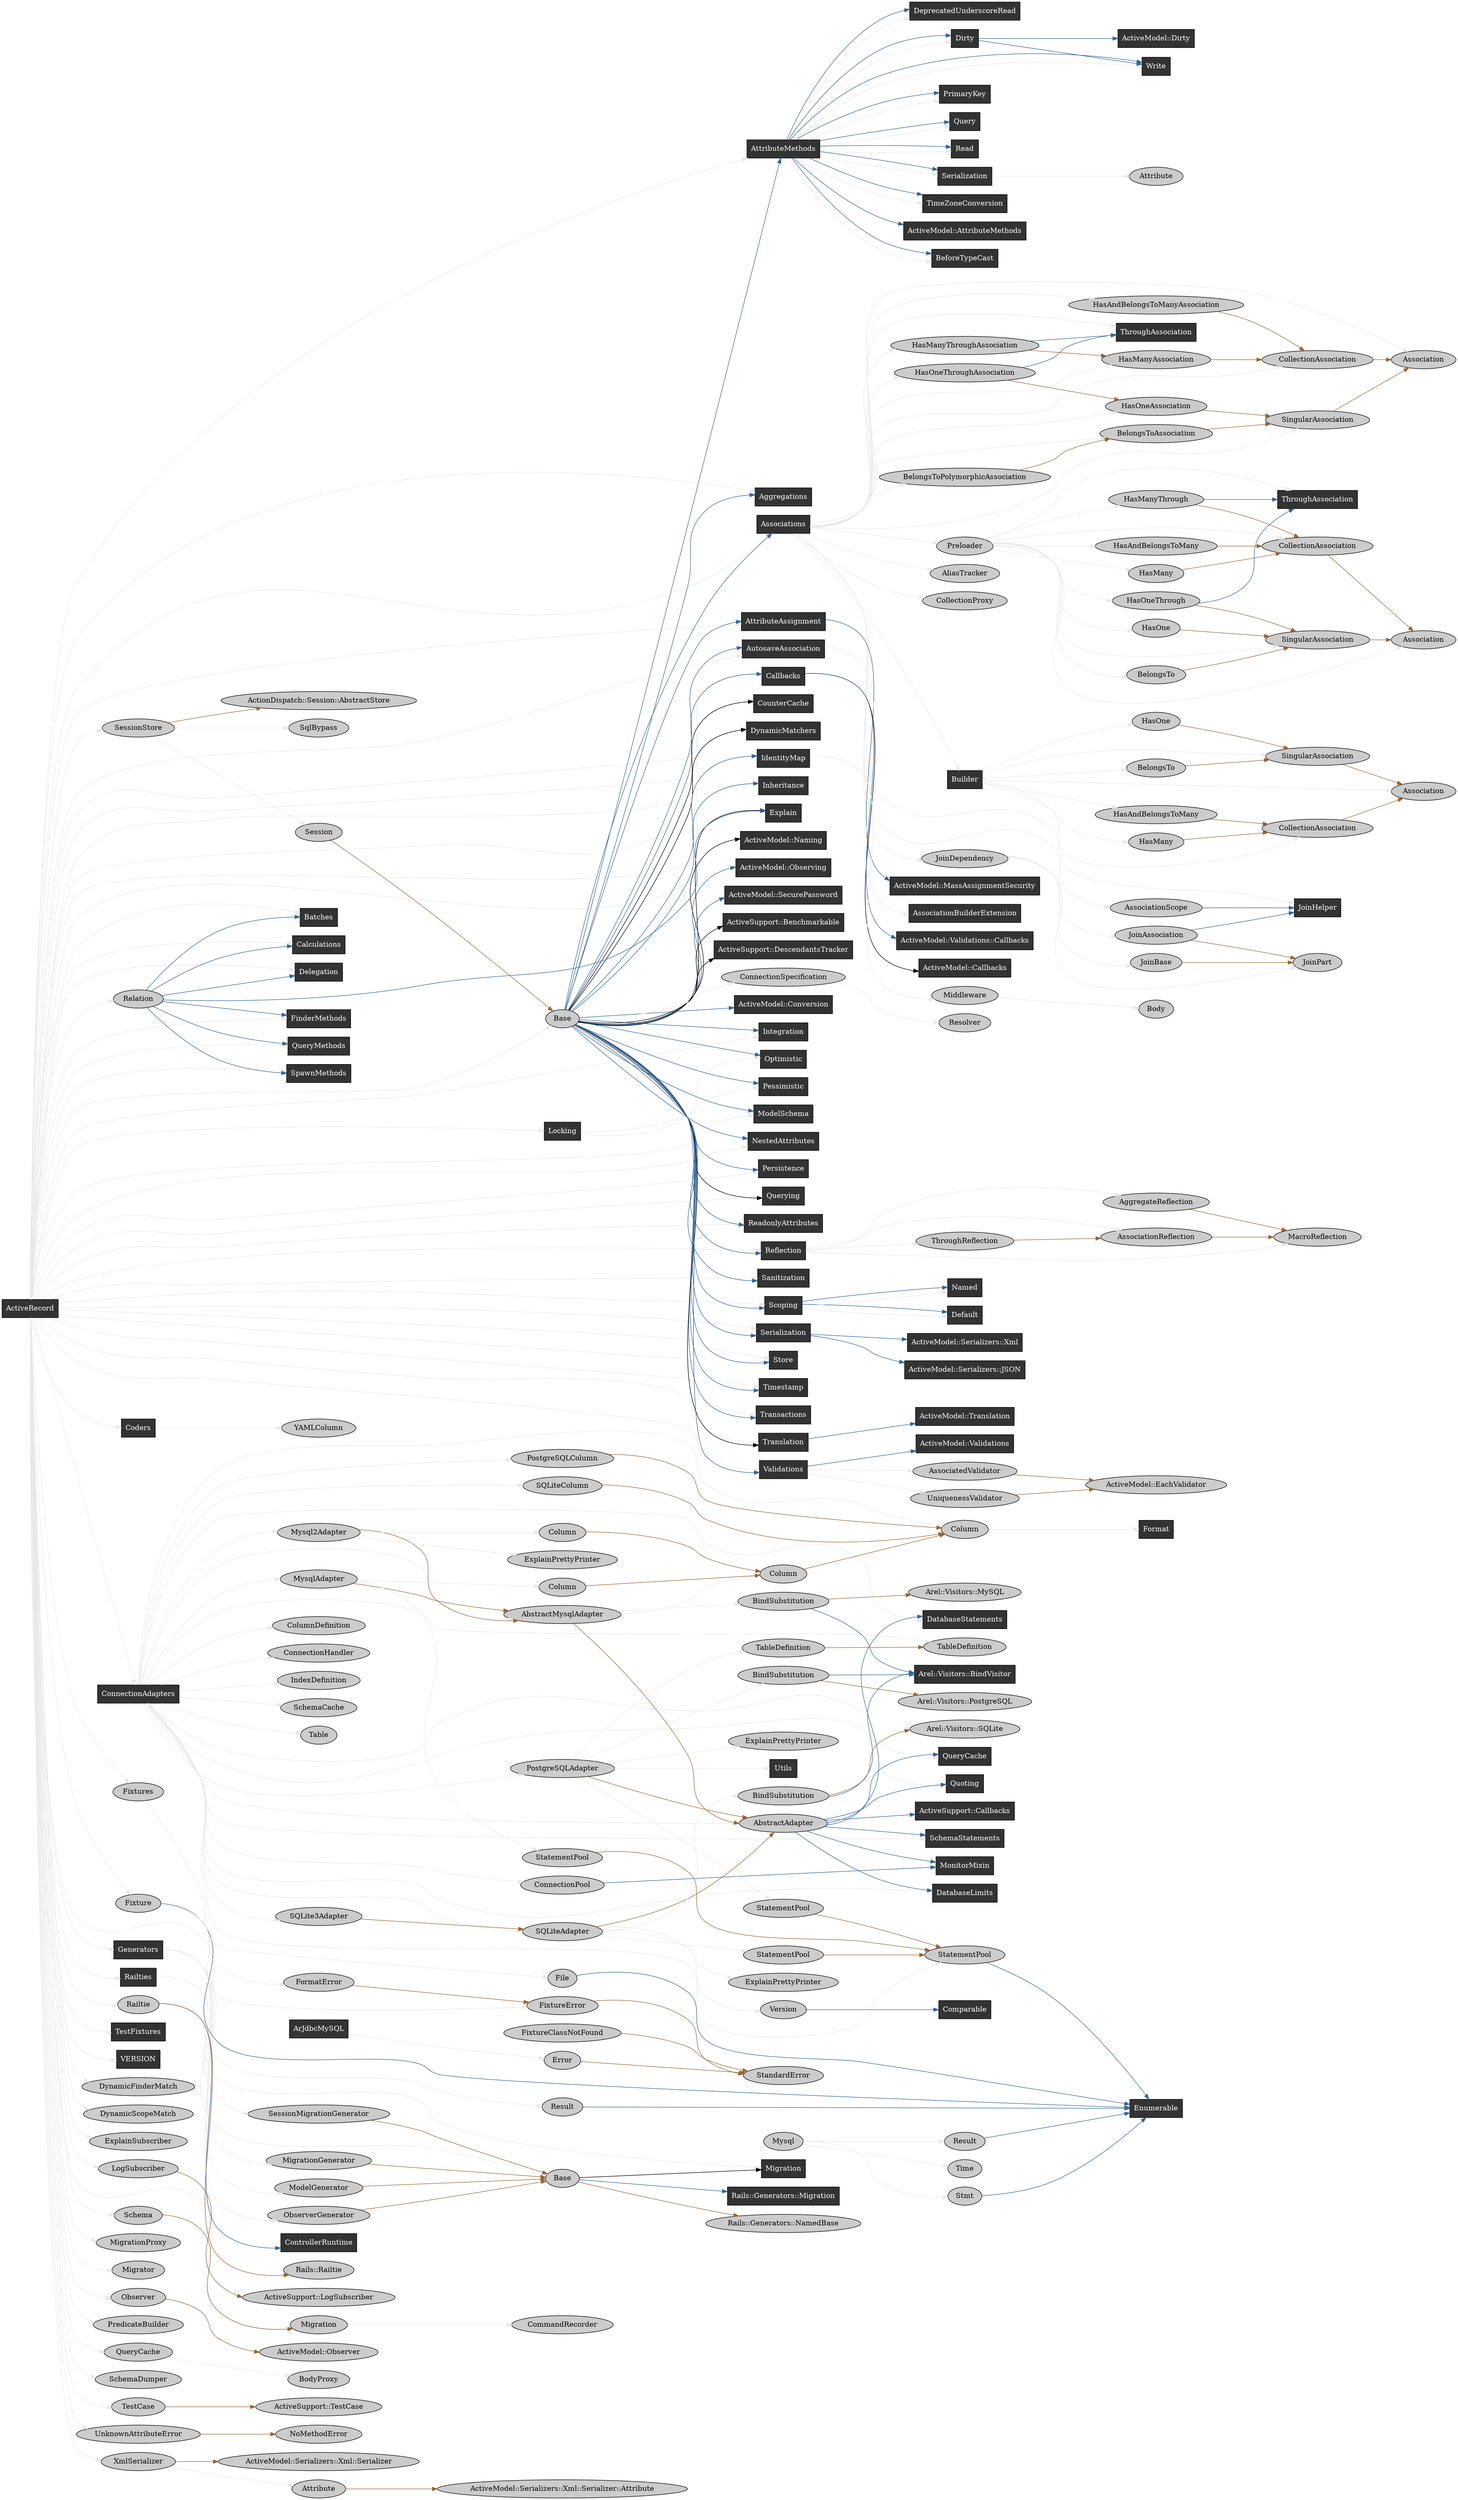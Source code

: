 digraph
{
graph [rankdir="LR"]
node [style="filled"]

/* Module nodes */
ActiveModel_AttributeMethods [label="ActiveModel::AttributeMethods" shape="box" fillcolor="#333333" fontcolor="white"];
ActiveModel_Callbacks [label="ActiveModel::Callbacks" shape="box" fillcolor="#333333" fontcolor="white"];
ActiveModel_Conversion [label="ActiveModel::Conversion" shape="box" fillcolor="#333333" fontcolor="white"];
ActiveModel_Dirty [label="ActiveModel::Dirty" shape="box" fillcolor="#333333" fontcolor="white"];
ActiveModel_MassAssignmentSecurity [label="ActiveModel::MassAssignmentSecurity" shape="box" fillcolor="#333333" fontcolor="white"];
ActiveModel_Naming [label="ActiveModel::Naming" shape="box" fillcolor="#333333" fontcolor="white"];
ActiveModel_Observing [label="ActiveModel::Observing" shape="box" fillcolor="#333333" fontcolor="white"];
ActiveModel_SecurePassword [label="ActiveModel::SecurePassword" shape="box" fillcolor="#333333" fontcolor="white"];
ActiveModel_Serializers_JSON [label="ActiveModel::Serializers::JSON" shape="box" fillcolor="#333333" fontcolor="white"];
ActiveModel_Serializers_Xml [label="ActiveModel::Serializers::Xml" shape="box" fillcolor="#333333" fontcolor="white"];
ActiveModel_Translation [label="ActiveModel::Translation" shape="box" fillcolor="#333333" fontcolor="white"];
ActiveModel_Validations [label="ActiveModel::Validations" shape="box" fillcolor="#333333" fontcolor="white"];
ActiveModel_Validations_Callbacks [label="ActiveModel::Validations::Callbacks" shape="box" fillcolor="#333333" fontcolor="white"];
ActiveRecord [label="ActiveRecord" shape="box" fillcolor="#333333" fontcolor="white"];
ActiveRecord_Aggregations [label="Aggregations" shape="box" fillcolor="#333333" fontcolor="white"];
ActiveRecord_Associations [label="Associations" shape="box" fillcolor="#333333" fontcolor="white"];
ActiveRecord_Associations_Builder [label="Builder" shape="box" fillcolor="#333333" fontcolor="white"];
ActiveRecord_Associations_JoinHelper [label="JoinHelper" shape="box" fillcolor="#333333" fontcolor="white"];
ActiveRecord_Associations_Preloader_ThroughAssociation [label="ThroughAssociation" shape="box" fillcolor="#333333" fontcolor="white"];
ActiveRecord_Associations_ThroughAssociation [label="ThroughAssociation" shape="box" fillcolor="#333333" fontcolor="white"];
ActiveRecord_AttributeAssignment [label="AttributeAssignment" shape="box" fillcolor="#333333" fontcolor="white"];
ActiveRecord_AttributeMethods [label="AttributeMethods" shape="box" fillcolor="#333333" fontcolor="white"];
ActiveRecord_AttributeMethods_BeforeTypeCast [label="BeforeTypeCast" shape="box" fillcolor="#333333" fontcolor="white"];
ActiveRecord_AttributeMethods_DeprecatedUnderscoreRead [label="DeprecatedUnderscoreRead" shape="box" fillcolor="#333333" fontcolor="white"];
ActiveRecord_AttributeMethods_Dirty [label="Dirty" shape="box" fillcolor="#333333" fontcolor="white"];
ActiveRecord_AttributeMethods_PrimaryKey [label="PrimaryKey" shape="box" fillcolor="#333333" fontcolor="white"];
ActiveRecord_AttributeMethods_Query [label="Query" shape="box" fillcolor="#333333" fontcolor="white"];
ActiveRecord_AttributeMethods_Read [label="Read" shape="box" fillcolor="#333333" fontcolor="white"];
ActiveRecord_AttributeMethods_Serialization [label="Serialization" shape="box" fillcolor="#333333" fontcolor="white"];
ActiveRecord_AttributeMethods_TimeZoneConversion [label="TimeZoneConversion" shape="box" fillcolor="#333333" fontcolor="white"];
ActiveRecord_AttributeMethods_Write [label="Write" shape="box" fillcolor="#333333" fontcolor="white"];
ActiveRecord_AutosaveAssociation [label="AutosaveAssociation" shape="box" fillcolor="#333333" fontcolor="white"];
ActiveRecord_AutosaveAssociation_AssociationBuilderExtension [label="AssociationBuilderExtension" shape="box" fillcolor="#333333" fontcolor="white"];
ActiveRecord_Batches [label="Batches" shape="box" fillcolor="#333333" fontcolor="white"];
ActiveRecord_Calculations [label="Calculations" shape="box" fillcolor="#333333" fontcolor="white"];
ActiveRecord_Callbacks [label="Callbacks" shape="box" fillcolor="#333333" fontcolor="white"];
ActiveRecord_Coders [label="Coders" shape="box" fillcolor="#333333" fontcolor="white"];
ActiveRecord_ConnectionAdapters [label="ConnectionAdapters" shape="box" fillcolor="#333333" fontcolor="white"];
ActiveRecord_ConnectionAdapters_Column_Format [label="Format" shape="box" fillcolor="#333333" fontcolor="white"];
ActiveRecord_ConnectionAdapters_DatabaseLimits [label="DatabaseLimits" shape="box" fillcolor="#333333" fontcolor="white"];
ActiveRecord_ConnectionAdapters_DatabaseStatements [label="DatabaseStatements" shape="box" fillcolor="#333333" fontcolor="white"];
ActiveRecord_ConnectionAdapters_PostgreSQLAdapter_Utils [label="Utils" shape="box" fillcolor="#333333" fontcolor="white"];
ActiveRecord_ConnectionAdapters_QueryCache [label="QueryCache" shape="box" fillcolor="#333333" fontcolor="white"];
ActiveRecord_ConnectionAdapters_Quoting [label="Quoting" shape="box" fillcolor="#333333" fontcolor="white"];
ActiveRecord_ConnectionAdapters_SchemaStatements [label="SchemaStatements" shape="box" fillcolor="#333333" fontcolor="white"];
ActiveRecord_CounterCache [label="CounterCache" shape="box" fillcolor="#333333" fontcolor="white"];
ActiveRecord_Delegation [label="Delegation" shape="box" fillcolor="#333333" fontcolor="white"];
ActiveRecord_DynamicMatchers [label="DynamicMatchers" shape="box" fillcolor="#333333" fontcolor="white"];
ActiveRecord_Explain [label="Explain" shape="box" fillcolor="#333333" fontcolor="white"];
ActiveRecord_FinderMethods [label="FinderMethods" shape="box" fillcolor="#333333" fontcolor="white"];
ActiveRecord_Generators [label="Generators" shape="box" fillcolor="#333333" fontcolor="white"];
ActiveRecord_Generators_Migration [label="Migration" shape="box" fillcolor="#333333" fontcolor="white"];
ActiveRecord_IdentityMap [label="IdentityMap" shape="box" fillcolor="#333333" fontcolor="white"];
ActiveRecord_Inheritance [label="Inheritance" shape="box" fillcolor="#333333" fontcolor="white"];
ActiveRecord_Integration [label="Integration" shape="box" fillcolor="#333333" fontcolor="white"];
ActiveRecord_Locking [label="Locking" shape="box" fillcolor="#333333" fontcolor="white"];
ActiveRecord_Locking_Optimistic [label="Optimistic" shape="box" fillcolor="#333333" fontcolor="white"];
ActiveRecord_Locking_Pessimistic [label="Pessimistic" shape="box" fillcolor="#333333" fontcolor="white"];
ActiveRecord_ModelSchema [label="ModelSchema" shape="box" fillcolor="#333333" fontcolor="white"];
ActiveRecord_NestedAttributes [label="NestedAttributes" shape="box" fillcolor="#333333" fontcolor="white"];
ActiveRecord_Persistence [label="Persistence" shape="box" fillcolor="#333333" fontcolor="white"];
ActiveRecord_QueryMethods [label="QueryMethods" shape="box" fillcolor="#333333" fontcolor="white"];
ActiveRecord_Querying [label="Querying" shape="box" fillcolor="#333333" fontcolor="white"];
ActiveRecord_Railties [label="Railties" shape="box" fillcolor="#333333" fontcolor="white"];
ActiveRecord_Railties_ControllerRuntime [label="ControllerRuntime" shape="box" fillcolor="#333333" fontcolor="white"];
ActiveRecord_ReadonlyAttributes [label="ReadonlyAttributes" shape="box" fillcolor="#333333" fontcolor="white"];
ActiveRecord_Reflection [label="Reflection" shape="box" fillcolor="#333333" fontcolor="white"];
ActiveRecord_Sanitization [label="Sanitization" shape="box" fillcolor="#333333" fontcolor="white"];
ActiveRecord_Scoping [label="Scoping" shape="box" fillcolor="#333333" fontcolor="white"];
ActiveRecord_Scoping_Default [label="Default" shape="box" fillcolor="#333333" fontcolor="white"];
ActiveRecord_Scoping_Named [label="Named" shape="box" fillcolor="#333333" fontcolor="white"];
ActiveRecord_Serialization [label="Serialization" shape="box" fillcolor="#333333" fontcolor="white"];
ActiveRecord_SpawnMethods [label="SpawnMethods" shape="box" fillcolor="#333333" fontcolor="white"];
ActiveRecord_Store [label="Store" shape="box" fillcolor="#333333" fontcolor="white"];
ActiveRecord_TestFixtures [label="TestFixtures" shape="box" fillcolor="#333333" fontcolor="white"];
ActiveRecord_Timestamp [label="Timestamp" shape="box" fillcolor="#333333" fontcolor="white"];
ActiveRecord_Transactions [label="Transactions" shape="box" fillcolor="#333333" fontcolor="white"];
ActiveRecord_Translation [label="Translation" shape="box" fillcolor="#333333" fontcolor="white"];
ActiveRecord_VERSION [label="VERSION" shape="box" fillcolor="#333333" fontcolor="white"];
ActiveRecord_Validations [label="Validations" shape="box" fillcolor="#333333" fontcolor="white"];
ActiveSupport_Benchmarkable [label="ActiveSupport::Benchmarkable" shape="box" fillcolor="#333333" fontcolor="white"];
ActiveSupport_Callbacks [label="ActiveSupport::Callbacks" shape="box" fillcolor="#333333" fontcolor="white"];
ActiveSupport_DescendantsTracker [label="ActiveSupport::DescendantsTracker" shape="box" fillcolor="#333333" fontcolor="white"];
ArJdbcMySQL [label="ArJdbcMySQL" shape="box" fillcolor="#333333" fontcolor="white"];
Arel_Visitors_BindVisitor [label="Arel::Visitors::BindVisitor" shape="box" fillcolor="#333333" fontcolor="white"];
Comparable [label="Comparable" shape="box" fillcolor="#333333" fontcolor="white"];
Enumerable [label="Enumerable" shape="box" fillcolor="#333333" fontcolor="white"];
MonitorMixin [label="MonitorMixin" shape="box" fillcolor="#333333" fontcolor="white"];
Rails_Generators_Migration [label="Rails::Generators::Migration" shape="box" fillcolor="#333333" fontcolor="white"];

/* Class nodes */
ActionDispatch_Session_AbstractStore [label="ActionDispatch::Session::AbstractStore" shape="ellipse" fillcolor="#cccccc" fontcolor="black"];
ActiveModel_EachValidator [label="ActiveModel::EachValidator" shape="ellipse" fillcolor="#cccccc" fontcolor="black"];
ActiveModel_Observer [label="ActiveModel::Observer" shape="ellipse" fillcolor="#cccccc" fontcolor="black"];
ActiveModel_Serializers_Xml_Serializer [label="ActiveModel::Serializers::Xml::Serializer" shape="ellipse" fillcolor="#cccccc" fontcolor="black"];
ActiveModel_Serializers_Xml_Serializer_Attribute [label="ActiveModel::Serializers::Xml::Serializer::Attribute" shape="ellipse" fillcolor="#cccccc" fontcolor="black"];
ActiveRecord_Associations_AliasTracker [label="AliasTracker" shape="ellipse" fillcolor="#cccccc" fontcolor="black"];
ActiveRecord_Associations_Association [label="Association" shape="ellipse" fillcolor="#cccccc" fontcolor="black"];
ActiveRecord_Associations_AssociationScope [label="AssociationScope" shape="ellipse" fillcolor="#cccccc" fontcolor="black"];
ActiveRecord_Associations_BelongsToAssociation [label="BelongsToAssociation" shape="ellipse" fillcolor="#cccccc" fontcolor="black"];
ActiveRecord_Associations_BelongsToPolymorphicAssociation [label="BelongsToPolymorphicAssociation" shape="ellipse" fillcolor="#cccccc" fontcolor="black"];
ActiveRecord_Associations_Builder_Association [label="Association" shape="ellipse" fillcolor="#cccccc" fontcolor="black"];
ActiveRecord_Associations_Builder_BelongsTo [label="BelongsTo" shape="ellipse" fillcolor="#cccccc" fontcolor="black"];
ActiveRecord_Associations_Builder_CollectionAssociation [label="CollectionAssociation" shape="ellipse" fillcolor="#cccccc" fontcolor="black"];
ActiveRecord_Associations_Builder_HasAndBelongsToMany [label="HasAndBelongsToMany" shape="ellipse" fillcolor="#cccccc" fontcolor="black"];
ActiveRecord_Associations_Builder_HasMany [label="HasMany" shape="ellipse" fillcolor="#cccccc" fontcolor="black"];
ActiveRecord_Associations_Builder_HasOne [label="HasOne" shape="ellipse" fillcolor="#cccccc" fontcolor="black"];
ActiveRecord_Associations_Builder_SingularAssociation [label="SingularAssociation" shape="ellipse" fillcolor="#cccccc" fontcolor="black"];
ActiveRecord_Associations_CollectionAssociation [label="CollectionAssociation" shape="ellipse" fillcolor="#cccccc" fontcolor="black"];
ActiveRecord_Associations_CollectionProxy [label="CollectionProxy" shape="ellipse" fillcolor="#cccccc" fontcolor="black"];
ActiveRecord_Associations_HasAndBelongsToManyAssociation [label="HasAndBelongsToManyAssociation" shape="ellipse" fillcolor="#cccccc" fontcolor="black"];
ActiveRecord_Associations_HasManyAssociation [label="HasManyAssociation" shape="ellipse" fillcolor="#cccccc" fontcolor="black"];
ActiveRecord_Associations_HasManyThroughAssociation [label="HasManyThroughAssociation" shape="ellipse" fillcolor="#cccccc" fontcolor="black"];
ActiveRecord_Associations_HasOneAssociation [label="HasOneAssociation" shape="ellipse" fillcolor="#cccccc" fontcolor="black"];
ActiveRecord_Associations_HasOneThroughAssociation [label="HasOneThroughAssociation" shape="ellipse" fillcolor="#cccccc" fontcolor="black"];
ActiveRecord_Associations_JoinDependency [label="JoinDependency" shape="ellipse" fillcolor="#cccccc" fontcolor="black"];
ActiveRecord_Associations_JoinDependency_JoinAssociation [label="JoinAssociation" shape="ellipse" fillcolor="#cccccc" fontcolor="black"];
ActiveRecord_Associations_JoinDependency_JoinBase [label="JoinBase" shape="ellipse" fillcolor="#cccccc" fontcolor="black"];
ActiveRecord_Associations_JoinDependency_JoinPart [label="JoinPart" shape="ellipse" fillcolor="#cccccc" fontcolor="black"];
ActiveRecord_Associations_Preloader [label="Preloader" shape="ellipse" fillcolor="#cccccc" fontcolor="black"];
ActiveRecord_Associations_Preloader_Association [label="Association" shape="ellipse" fillcolor="#cccccc" fontcolor="black"];
ActiveRecord_Associations_Preloader_BelongsTo [label="BelongsTo" shape="ellipse" fillcolor="#cccccc" fontcolor="black"];
ActiveRecord_Associations_Preloader_CollectionAssociation [label="CollectionAssociation" shape="ellipse" fillcolor="#cccccc" fontcolor="black"];
ActiveRecord_Associations_Preloader_HasAndBelongsToMany [label="HasAndBelongsToMany" shape="ellipse" fillcolor="#cccccc" fontcolor="black"];
ActiveRecord_Associations_Preloader_HasMany [label="HasMany" shape="ellipse" fillcolor="#cccccc" fontcolor="black"];
ActiveRecord_Associations_Preloader_HasManyThrough [label="HasManyThrough" shape="ellipse" fillcolor="#cccccc" fontcolor="black"];
ActiveRecord_Associations_Preloader_HasOne [label="HasOne" shape="ellipse" fillcolor="#cccccc" fontcolor="black"];
ActiveRecord_Associations_Preloader_HasOneThrough [label="HasOneThrough" shape="ellipse" fillcolor="#cccccc" fontcolor="black"];
ActiveRecord_Associations_Preloader_SingularAssociation [label="SingularAssociation" shape="ellipse" fillcolor="#cccccc" fontcolor="black"];
ActiveRecord_Associations_SingularAssociation [label="SingularAssociation" shape="ellipse" fillcolor="#cccccc" fontcolor="black"];
ActiveRecord_AttributeMethods_Serialization_Attribute [label="Attribute" shape="ellipse" fillcolor="#cccccc" fontcolor="black"];
ActiveRecord_Base [label="Base" shape="ellipse" fillcolor="#cccccc" fontcolor="black"];
ActiveRecord_Base_ConnectionSpecification [label="ConnectionSpecification" shape="ellipse" fillcolor="#cccccc" fontcolor="black"];
ActiveRecord_Base_ConnectionSpecification_Resolver [label="Resolver" shape="ellipse" fillcolor="#cccccc" fontcolor="black"];
ActiveRecord_Coders_YAMLColumn [label="YAMLColumn" shape="ellipse" fillcolor="#cccccc" fontcolor="black"];
ActiveRecord_ConnectionAdapters_AbstractAdapter [label="AbstractAdapter" shape="ellipse" fillcolor="#cccccc" fontcolor="black"];
ActiveRecord_ConnectionAdapters_AbstractMysqlAdapter [label="AbstractMysqlAdapter" shape="ellipse" fillcolor="#cccccc" fontcolor="black"];
ActiveRecord_ConnectionAdapters_AbstractMysqlAdapter_BindSubstitution [label="BindSubstitution" shape="ellipse" fillcolor="#cccccc" fontcolor="black"];
ActiveRecord_ConnectionAdapters_AbstractMysqlAdapter_Column [label="Column" shape="ellipse" fillcolor="#cccccc" fontcolor="black"];
ActiveRecord_ConnectionAdapters_Column [label="Column" shape="ellipse" fillcolor="#cccccc" fontcolor="black"];
ActiveRecord_ConnectionAdapters_ColumnDefinition [label="ColumnDefinition" shape="ellipse" fillcolor="#cccccc" fontcolor="black"];
ActiveRecord_ConnectionAdapters_ConnectionHandler [label="ConnectionHandler" shape="ellipse" fillcolor="#cccccc" fontcolor="black"];
ActiveRecord_ConnectionAdapters_ConnectionPool [label="ConnectionPool" shape="ellipse" fillcolor="#cccccc" fontcolor="black"];
ActiveRecord_ConnectionAdapters_IndexDefinition [label="IndexDefinition" shape="ellipse" fillcolor="#cccccc" fontcolor="black"];
ActiveRecord_ConnectionAdapters_Mysql2Adapter [label="Mysql2Adapter" shape="ellipse" fillcolor="#cccccc" fontcolor="black"];
ActiveRecord_ConnectionAdapters_Mysql2Adapter_Column [label="Column" shape="ellipse" fillcolor="#cccccc" fontcolor="black"];
ActiveRecord_ConnectionAdapters_Mysql2Adapter_ExplainPrettyPrinter [label="ExplainPrettyPrinter" shape="ellipse" fillcolor="#cccccc" fontcolor="black"];
ActiveRecord_ConnectionAdapters_MysqlAdapter [label="MysqlAdapter" shape="ellipse" fillcolor="#cccccc" fontcolor="black"];
ActiveRecord_ConnectionAdapters_MysqlAdapter_Column [label="Column" shape="ellipse" fillcolor="#cccccc" fontcolor="black"];
ActiveRecord_ConnectionAdapters_MysqlAdapter_StatementPool [label="StatementPool" shape="ellipse" fillcolor="#cccccc" fontcolor="black"];
ActiveRecord_ConnectionAdapters_PostgreSQLAdapter [label="PostgreSQLAdapter" shape="ellipse" fillcolor="#cccccc" fontcolor="black"];
ActiveRecord_ConnectionAdapters_PostgreSQLAdapter_BindSubstitution [label="BindSubstitution" shape="ellipse" fillcolor="#cccccc" fontcolor="black"];
ActiveRecord_ConnectionAdapters_PostgreSQLAdapter_ExplainPrettyPrinter [label="ExplainPrettyPrinter" shape="ellipse" fillcolor="#cccccc" fontcolor="black"];
ActiveRecord_ConnectionAdapters_PostgreSQLAdapter_StatementPool [label="StatementPool" shape="ellipse" fillcolor="#cccccc" fontcolor="black"];
ActiveRecord_ConnectionAdapters_PostgreSQLAdapter_TableDefinition [label="TableDefinition" shape="ellipse" fillcolor="#cccccc" fontcolor="black"];
ActiveRecord_ConnectionAdapters_PostgreSQLColumn [label="PostgreSQLColumn" shape="ellipse" fillcolor="#cccccc" fontcolor="black"];
ActiveRecord_ConnectionAdapters_SQLite3Adapter [label="SQLite3Adapter" shape="ellipse" fillcolor="#cccccc" fontcolor="black"];
ActiveRecord_ConnectionAdapters_SQLiteAdapter [label="SQLiteAdapter" shape="ellipse" fillcolor="#cccccc" fontcolor="black"];
ActiveRecord_ConnectionAdapters_SQLiteAdapter_BindSubstitution [label="BindSubstitution" shape="ellipse" fillcolor="#cccccc" fontcolor="black"];
ActiveRecord_ConnectionAdapters_SQLiteAdapter_ExplainPrettyPrinter [label="ExplainPrettyPrinter" shape="ellipse" fillcolor="#cccccc" fontcolor="black"];
ActiveRecord_ConnectionAdapters_SQLiteAdapter_StatementPool [label="StatementPool" shape="ellipse" fillcolor="#cccccc" fontcolor="black"];
ActiveRecord_ConnectionAdapters_SQLiteAdapter_Version [label="Version" shape="ellipse" fillcolor="#cccccc" fontcolor="black"];
ActiveRecord_ConnectionAdapters_SQLiteColumn [label="SQLiteColumn" shape="ellipse" fillcolor="#cccccc" fontcolor="black"];
ActiveRecord_ConnectionAdapters_SchemaCache [label="SchemaCache" shape="ellipse" fillcolor="#cccccc" fontcolor="black"];
ActiveRecord_ConnectionAdapters_StatementPool [label="StatementPool" shape="ellipse" fillcolor="#cccccc" fontcolor="black"];
ActiveRecord_ConnectionAdapters_Table [label="Table" shape="ellipse" fillcolor="#cccccc" fontcolor="black"];
ActiveRecord_ConnectionAdapters_TableDefinition [label="TableDefinition" shape="ellipse" fillcolor="#cccccc" fontcolor="black"];
ActiveRecord_DynamicFinderMatch [label="DynamicFinderMatch" shape="ellipse" fillcolor="#cccccc" fontcolor="black"];
ActiveRecord_DynamicScopeMatch [label="DynamicScopeMatch" shape="ellipse" fillcolor="#cccccc" fontcolor="black"];
ActiveRecord_ExplainSubscriber [label="ExplainSubscriber" shape="ellipse" fillcolor="#cccccc" fontcolor="black"];
ActiveRecord_Fixture [label="Fixture" shape="ellipse" fillcolor="#cccccc" fontcolor="black"];
ActiveRecord_Fixture_FixtureError [label="FixtureError" shape="ellipse" fillcolor="#cccccc" fontcolor="black"];
ActiveRecord_Fixture_FormatError [label="FormatError" shape="ellipse" fillcolor="#cccccc" fontcolor="black"];
ActiveRecord_Fixtures [label="Fixtures" shape="ellipse" fillcolor="#cccccc" fontcolor="black"];
ActiveRecord_Fixtures_File [label="File" shape="ellipse" fillcolor="#cccccc" fontcolor="black"];
ActiveRecord_Generators_Base [label="Base" shape="ellipse" fillcolor="#cccccc" fontcolor="black"];
ActiveRecord_Generators_MigrationGenerator [label="MigrationGenerator" shape="ellipse" fillcolor="#cccccc" fontcolor="black"];
ActiveRecord_Generators_ModelGenerator [label="ModelGenerator" shape="ellipse" fillcolor="#cccccc" fontcolor="black"];
ActiveRecord_Generators_ObserverGenerator [label="ObserverGenerator" shape="ellipse" fillcolor="#cccccc" fontcolor="black"];
ActiveRecord_Generators_SessionMigrationGenerator [label="SessionMigrationGenerator" shape="ellipse" fillcolor="#cccccc" fontcolor="black"];
ActiveRecord_IdentityMap_Middleware [label="Middleware" shape="ellipse" fillcolor="#cccccc" fontcolor="black"];
ActiveRecord_IdentityMap_Middleware_Body [label="Body" shape="ellipse" fillcolor="#cccccc" fontcolor="black"];
ActiveRecord_LogSubscriber [label="LogSubscriber" shape="ellipse" fillcolor="#cccccc" fontcolor="black"];
ActiveRecord_Migration [label="Migration" shape="ellipse" fillcolor="#cccccc" fontcolor="black"];
ActiveRecord_Migration_CommandRecorder [label="CommandRecorder" shape="ellipse" fillcolor="#cccccc" fontcolor="black"];
ActiveRecord_MigrationProxy [label="MigrationProxy" shape="ellipse" fillcolor="#cccccc" fontcolor="black"];
ActiveRecord_Migrator [label="Migrator" shape="ellipse" fillcolor="#cccccc" fontcolor="black"];
ActiveRecord_Observer [label="Observer" shape="ellipse" fillcolor="#cccccc" fontcolor="black"];
ActiveRecord_PredicateBuilder [label="PredicateBuilder" shape="ellipse" fillcolor="#cccccc" fontcolor="black"];
ActiveRecord_QueryCache [label="QueryCache" shape="ellipse" fillcolor="#cccccc" fontcolor="black"];
ActiveRecord_QueryCache_BodyProxy [label="BodyProxy" shape="ellipse" fillcolor="#cccccc" fontcolor="black"];
ActiveRecord_Railtie [label="Railtie" shape="ellipse" fillcolor="#cccccc" fontcolor="black"];
ActiveRecord_Reflection_AggregateReflection [label="AggregateReflection" shape="ellipse" fillcolor="#cccccc" fontcolor="black"];
ActiveRecord_Reflection_AssociationReflection [label="AssociationReflection" shape="ellipse" fillcolor="#cccccc" fontcolor="black"];
ActiveRecord_Reflection_MacroReflection [label="MacroReflection" shape="ellipse" fillcolor="#cccccc" fontcolor="black"];
ActiveRecord_Reflection_ThroughReflection [label="ThroughReflection" shape="ellipse" fillcolor="#cccccc" fontcolor="black"];
ActiveRecord_Relation [label="Relation" shape="ellipse" fillcolor="#cccccc" fontcolor="black"];
ActiveRecord_Result [label="Result" shape="ellipse" fillcolor="#cccccc" fontcolor="black"];
ActiveRecord_Schema [label="Schema" shape="ellipse" fillcolor="#cccccc" fontcolor="black"];
ActiveRecord_SchemaDumper [label="SchemaDumper" shape="ellipse" fillcolor="#cccccc" fontcolor="black"];
ActiveRecord_SessionStore [label="SessionStore" shape="ellipse" fillcolor="#cccccc" fontcolor="black"];
ActiveRecord_SessionStore_Session [label="Session" shape="ellipse" fillcolor="#cccccc" fontcolor="black"];
ActiveRecord_SessionStore_SqlBypass [label="SqlBypass" shape="ellipse" fillcolor="#cccccc" fontcolor="black"];
ActiveRecord_TestCase [label="TestCase" shape="ellipse" fillcolor="#cccccc" fontcolor="black"];
ActiveRecord_UnknownAttributeError [label="UnknownAttributeError" shape="ellipse" fillcolor="#cccccc" fontcolor="black"];
ActiveRecord_Validations_AssociatedValidator [label="AssociatedValidator" shape="ellipse" fillcolor="#cccccc" fontcolor="black"];
ActiveRecord_Validations_UniquenessValidator [label="UniquenessValidator" shape="ellipse" fillcolor="#cccccc" fontcolor="black"];
ActiveRecord_XmlSerializer [label="XmlSerializer" shape="ellipse" fillcolor="#cccccc" fontcolor="black"];
ActiveRecord_XmlSerializer_Attribute [label="Attribute" shape="ellipse" fillcolor="#cccccc" fontcolor="black"];
ActiveSupport_LogSubscriber [label="ActiveSupport::LogSubscriber" shape="ellipse" fillcolor="#cccccc" fontcolor="black"];
ActiveSupport_TestCase [label="ActiveSupport::TestCase" shape="ellipse" fillcolor="#cccccc" fontcolor="black"];
ArJdbcMySQL_Error [label="Error" shape="ellipse" fillcolor="#cccccc" fontcolor="black"];
Arel_Visitors_MySQL [label="Arel::Visitors::MySQL" shape="ellipse" fillcolor="#cccccc" fontcolor="black"];
Arel_Visitors_PostgreSQL [label="Arel::Visitors::PostgreSQL" shape="ellipse" fillcolor="#cccccc" fontcolor="black"];
Arel_Visitors_SQLite [label="Arel::Visitors::SQLite" shape="ellipse" fillcolor="#cccccc" fontcolor="black"];
FixtureClassNotFound [label="FixtureClassNotFound" shape="ellipse" fillcolor="#cccccc" fontcolor="black"];
Mysql [label="Mysql" shape="ellipse" fillcolor="#cccccc" fontcolor="black"];
Mysql_Result [label="Result" shape="ellipse" fillcolor="#cccccc" fontcolor="black"];
Mysql_Stmt [label="Stmt" shape="ellipse" fillcolor="#cccccc" fontcolor="black"];
Mysql_Time [label="Time" shape="ellipse" fillcolor="#cccccc" fontcolor="black"];
NoMethodError [label="NoMethodError" shape="ellipse" fillcolor="#cccccc" fontcolor="black"];
Rails_Generators_NamedBase [label="Rails::Generators::NamedBase" shape="ellipse" fillcolor="#cccccc" fontcolor="black"];
Rails_Railtie [label="Rails::Railtie" shape="ellipse" fillcolor="#cccccc" fontcolor="black"];
StandardError [label="StandardError" shape="ellipse" fillcolor="#cccccc" fontcolor="black"];

/* A contains B */
edge [color="#e8e8e8"];
ActiveRecord -> ActiveRecord_Aggregations;
ActiveRecord -> ActiveRecord_Associations;
ActiveRecord_Associations -> ActiveRecord_Associations_AliasTracker;
ActiveRecord_Associations -> ActiveRecord_Associations_Association;
ActiveRecord_Associations -> ActiveRecord_Associations_AssociationScope;
ActiveRecord_Associations -> ActiveRecord_Associations_BelongsToAssociation;
ActiveRecord_Associations -> ActiveRecord_Associations_BelongsToPolymorphicAssociation;
ActiveRecord_Associations -> ActiveRecord_Associations_Builder;
ActiveRecord_Associations_Builder -> ActiveRecord_Associations_Builder_Association;
ActiveRecord_Associations_Builder -> ActiveRecord_Associations_Builder_BelongsTo;
ActiveRecord_Associations_Builder -> ActiveRecord_Associations_Builder_CollectionAssociation;
ActiveRecord_Associations_Builder -> ActiveRecord_Associations_Builder_HasAndBelongsToMany;
ActiveRecord_Associations_Builder -> ActiveRecord_Associations_Builder_HasMany;
ActiveRecord_Associations_Builder -> ActiveRecord_Associations_Builder_HasOne;
ActiveRecord_Associations_Builder -> ActiveRecord_Associations_Builder_SingularAssociation;
ActiveRecord_Associations -> ActiveRecord_Associations_CollectionAssociation;
ActiveRecord_Associations -> ActiveRecord_Associations_CollectionProxy;
ActiveRecord_Associations -> ActiveRecord_Associations_HasAndBelongsToManyAssociation;
ActiveRecord_Associations -> ActiveRecord_Associations_HasManyAssociation;
ActiveRecord_Associations -> ActiveRecord_Associations_HasManyThroughAssociation;
ActiveRecord_Associations -> ActiveRecord_Associations_HasOneAssociation;
ActiveRecord_Associations -> ActiveRecord_Associations_HasOneThroughAssociation;
ActiveRecord_Associations -> ActiveRecord_Associations_JoinDependency;
ActiveRecord_Associations_JoinDependency -> ActiveRecord_Associations_JoinDependency_JoinAssociation;
ActiveRecord_Associations_JoinDependency -> ActiveRecord_Associations_JoinDependency_JoinBase;
ActiveRecord_Associations_JoinDependency -> ActiveRecord_Associations_JoinDependency_JoinPart;
ActiveRecord_Associations -> ActiveRecord_Associations_JoinHelper;
ActiveRecord_Associations -> ActiveRecord_Associations_Preloader;
ActiveRecord_Associations_Preloader -> ActiveRecord_Associations_Preloader_Association;
ActiveRecord_Associations_Preloader -> ActiveRecord_Associations_Preloader_BelongsTo;
ActiveRecord_Associations_Preloader -> ActiveRecord_Associations_Preloader_CollectionAssociation;
ActiveRecord_Associations_Preloader -> ActiveRecord_Associations_Preloader_HasAndBelongsToMany;
ActiveRecord_Associations_Preloader -> ActiveRecord_Associations_Preloader_HasMany;
ActiveRecord_Associations_Preloader -> ActiveRecord_Associations_Preloader_HasManyThrough;
ActiveRecord_Associations_Preloader -> ActiveRecord_Associations_Preloader_HasOne;
ActiveRecord_Associations_Preloader -> ActiveRecord_Associations_Preloader_HasOneThrough;
ActiveRecord_Associations_Preloader -> ActiveRecord_Associations_Preloader_SingularAssociation;
ActiveRecord_Associations_Preloader -> ActiveRecord_Associations_Preloader_ThroughAssociation;
ActiveRecord_Associations -> ActiveRecord_Associations_SingularAssociation;
ActiveRecord_Associations -> ActiveRecord_Associations_ThroughAssociation;
ActiveRecord -> ActiveRecord_AttributeAssignment;
ActiveRecord -> ActiveRecord_AttributeMethods;
ActiveRecord_AttributeMethods -> ActiveRecord_AttributeMethods_BeforeTypeCast;
ActiveRecord_AttributeMethods -> ActiveRecord_AttributeMethods_DeprecatedUnderscoreRead;
ActiveRecord_AttributeMethods -> ActiveRecord_AttributeMethods_Dirty;
ActiveRecord_AttributeMethods -> ActiveRecord_AttributeMethods_PrimaryKey;
ActiveRecord_AttributeMethods -> ActiveRecord_AttributeMethods_Query;
ActiveRecord_AttributeMethods -> ActiveRecord_AttributeMethods_Read;
ActiveRecord_AttributeMethods -> ActiveRecord_AttributeMethods_Serialization;
ActiveRecord_AttributeMethods_Serialization -> ActiveRecord_AttributeMethods_Serialization_Attribute;
ActiveRecord_AttributeMethods -> ActiveRecord_AttributeMethods_TimeZoneConversion;
ActiveRecord_AttributeMethods -> ActiveRecord_AttributeMethods_Write;
ActiveRecord -> ActiveRecord_AutosaveAssociation;
ActiveRecord_AutosaveAssociation -> ActiveRecord_AutosaveAssociation_AssociationBuilderExtension;
ActiveRecord -> ActiveRecord_Base;
ActiveRecord_Base -> ActiveRecord_Base_ConnectionSpecification;
ActiveRecord_Base_ConnectionSpecification -> ActiveRecord_Base_ConnectionSpecification_Resolver;
ActiveRecord -> ActiveRecord_Batches;
ActiveRecord -> ActiveRecord_Calculations;
ActiveRecord -> ActiveRecord_Callbacks;
ActiveRecord -> ActiveRecord_Coders;
ActiveRecord_Coders -> ActiveRecord_Coders_YAMLColumn;
ActiveRecord -> ActiveRecord_ConnectionAdapters;
ActiveRecord_ConnectionAdapters -> ActiveRecord_ConnectionAdapters_AbstractAdapter;
ActiveRecord_ConnectionAdapters -> ActiveRecord_ConnectionAdapters_AbstractMysqlAdapter;
ActiveRecord_ConnectionAdapters_AbstractMysqlAdapter -> ActiveRecord_ConnectionAdapters_AbstractMysqlAdapter_BindSubstitution;
ActiveRecord_ConnectionAdapters_AbstractMysqlAdapter -> ActiveRecord_ConnectionAdapters_AbstractMysqlAdapter_Column;
ActiveRecord_ConnectionAdapters -> ActiveRecord_ConnectionAdapters_Column;
ActiveRecord_ConnectionAdapters_Column -> ActiveRecord_ConnectionAdapters_Column_Format;
ActiveRecord_ConnectionAdapters -> ActiveRecord_ConnectionAdapters_ColumnDefinition;
ActiveRecord_ConnectionAdapters -> ActiveRecord_ConnectionAdapters_ConnectionHandler;
ActiveRecord_ConnectionAdapters -> ActiveRecord_ConnectionAdapters_ConnectionPool;
ActiveRecord_ConnectionAdapters -> ActiveRecord_ConnectionAdapters_DatabaseLimits;
ActiveRecord_ConnectionAdapters -> ActiveRecord_ConnectionAdapters_DatabaseStatements;
ActiveRecord_ConnectionAdapters -> ActiveRecord_ConnectionAdapters_IndexDefinition;
ActiveRecord_ConnectionAdapters -> ActiveRecord_ConnectionAdapters_Mysql2Adapter;
ActiveRecord_ConnectionAdapters_Mysql2Adapter -> ActiveRecord_ConnectionAdapters_Mysql2Adapter_Column;
ActiveRecord_ConnectionAdapters_Mysql2Adapter -> ActiveRecord_ConnectionAdapters_Mysql2Adapter_ExplainPrettyPrinter;
ActiveRecord_ConnectionAdapters -> ActiveRecord_ConnectionAdapters_MysqlAdapter;
ActiveRecord_ConnectionAdapters_MysqlAdapter -> ActiveRecord_ConnectionAdapters_MysqlAdapter_Column;
ActiveRecord_ConnectionAdapters_MysqlAdapter -> ActiveRecord_ConnectionAdapters_MysqlAdapter_StatementPool;
ActiveRecord_ConnectionAdapters -> ActiveRecord_ConnectionAdapters_PostgreSQLAdapter;
ActiveRecord_ConnectionAdapters_PostgreSQLAdapter -> ActiveRecord_ConnectionAdapters_PostgreSQLAdapter_BindSubstitution;
ActiveRecord_ConnectionAdapters_PostgreSQLAdapter -> ActiveRecord_ConnectionAdapters_PostgreSQLAdapter_ExplainPrettyPrinter;
ActiveRecord_ConnectionAdapters_PostgreSQLAdapter -> ActiveRecord_ConnectionAdapters_PostgreSQLAdapter_StatementPool;
ActiveRecord_ConnectionAdapters_PostgreSQLAdapter -> ActiveRecord_ConnectionAdapters_PostgreSQLAdapter_TableDefinition;
ActiveRecord_ConnectionAdapters_PostgreSQLAdapter -> ActiveRecord_ConnectionAdapters_PostgreSQLAdapter_Utils;
ActiveRecord_ConnectionAdapters -> ActiveRecord_ConnectionAdapters_PostgreSQLColumn;
ActiveRecord_ConnectionAdapters -> ActiveRecord_ConnectionAdapters_QueryCache;
ActiveRecord_ConnectionAdapters -> ActiveRecord_ConnectionAdapters_Quoting;
ActiveRecord_ConnectionAdapters -> ActiveRecord_ConnectionAdapters_SQLite3Adapter;
ActiveRecord_ConnectionAdapters -> ActiveRecord_ConnectionAdapters_SQLiteAdapter;
ActiveRecord_ConnectionAdapters_SQLiteAdapter -> ActiveRecord_ConnectionAdapters_SQLiteAdapter_BindSubstitution;
ActiveRecord_ConnectionAdapters_SQLiteAdapter -> ActiveRecord_ConnectionAdapters_SQLiteAdapter_ExplainPrettyPrinter;
ActiveRecord_ConnectionAdapters_SQLiteAdapter -> ActiveRecord_ConnectionAdapters_SQLiteAdapter_StatementPool;
ActiveRecord_ConnectionAdapters_SQLiteAdapter -> ActiveRecord_ConnectionAdapters_SQLiteAdapter_Version;
ActiveRecord_ConnectionAdapters -> ActiveRecord_ConnectionAdapters_SQLiteColumn;
ActiveRecord_ConnectionAdapters -> ActiveRecord_ConnectionAdapters_SchemaCache;
ActiveRecord_ConnectionAdapters -> ActiveRecord_ConnectionAdapters_SchemaStatements;
ActiveRecord_ConnectionAdapters -> ActiveRecord_ConnectionAdapters_StatementPool;
ActiveRecord_ConnectionAdapters -> ActiveRecord_ConnectionAdapters_Table;
ActiveRecord_ConnectionAdapters -> ActiveRecord_ConnectionAdapters_TableDefinition;
ActiveRecord -> ActiveRecord_CounterCache;
ActiveRecord -> ActiveRecord_Delegation;
ActiveRecord -> ActiveRecord_DynamicFinderMatch;
ActiveRecord -> ActiveRecord_DynamicMatchers;
ActiveRecord -> ActiveRecord_DynamicScopeMatch;
ActiveRecord -> ActiveRecord_Explain;
ActiveRecord -> ActiveRecord_ExplainSubscriber;
ActiveRecord -> ActiveRecord_FinderMethods;
ActiveRecord -> ActiveRecord_Fixture;
ActiveRecord_Fixture -> ActiveRecord_Fixture_FixtureError;
ActiveRecord_Fixture -> ActiveRecord_Fixture_FormatError;
ActiveRecord -> ActiveRecord_Fixtures;
ActiveRecord_Fixtures -> ActiveRecord_Fixtures_File;
ActiveRecord -> ActiveRecord_Generators;
ActiveRecord_Generators -> ActiveRecord_Generators_Base;
ActiveRecord_Generators -> ActiveRecord_Generators_Migration;
ActiveRecord_Generators -> ActiveRecord_Generators_MigrationGenerator;
ActiveRecord_Generators -> ActiveRecord_Generators_ModelGenerator;
ActiveRecord_Generators -> ActiveRecord_Generators_ObserverGenerator;
ActiveRecord_Generators -> ActiveRecord_Generators_SessionMigrationGenerator;
ActiveRecord -> ActiveRecord_IdentityMap;
ActiveRecord_IdentityMap -> ActiveRecord_IdentityMap_Middleware;
ActiveRecord_IdentityMap_Middleware -> ActiveRecord_IdentityMap_Middleware_Body;
ActiveRecord -> ActiveRecord_Inheritance;
ActiveRecord -> ActiveRecord_Integration;
ActiveRecord -> ActiveRecord_Locking;
ActiveRecord_Locking -> ActiveRecord_Locking_Optimistic;
ActiveRecord_Locking -> ActiveRecord_Locking_Pessimistic;
ActiveRecord -> ActiveRecord_LogSubscriber;
ActiveRecord -> ActiveRecord_Migration;
ActiveRecord_Migration -> ActiveRecord_Migration_CommandRecorder;
ActiveRecord -> ActiveRecord_MigrationProxy;
ActiveRecord -> ActiveRecord_Migrator;
ActiveRecord -> ActiveRecord_ModelSchema;
ActiveRecord -> ActiveRecord_NestedAttributes;
ActiveRecord -> ActiveRecord_Observer;
ActiveRecord -> ActiveRecord_Persistence;
ActiveRecord -> ActiveRecord_PredicateBuilder;
ActiveRecord -> ActiveRecord_QueryCache;
ActiveRecord_QueryCache -> ActiveRecord_QueryCache_BodyProxy;
ActiveRecord -> ActiveRecord_QueryMethods;
ActiveRecord -> ActiveRecord_Querying;
ActiveRecord -> ActiveRecord_Railtie;
ActiveRecord -> ActiveRecord_Railties;
ActiveRecord_Railties -> ActiveRecord_Railties_ControllerRuntime;
ActiveRecord -> ActiveRecord_ReadonlyAttributes;
ActiveRecord -> ActiveRecord_Reflection;
ActiveRecord_Reflection -> ActiveRecord_Reflection_AggregateReflection;
ActiveRecord_Reflection -> ActiveRecord_Reflection_AssociationReflection;
ActiveRecord_Reflection -> ActiveRecord_Reflection_MacroReflection;
ActiveRecord_Reflection -> ActiveRecord_Reflection_ThroughReflection;
ActiveRecord -> ActiveRecord_Relation;
ActiveRecord -> ActiveRecord_Result;
ActiveRecord -> ActiveRecord_Sanitization;
ActiveRecord -> ActiveRecord_Schema;
ActiveRecord -> ActiveRecord_SchemaDumper;
ActiveRecord -> ActiveRecord_Scoping;
ActiveRecord_Scoping -> ActiveRecord_Scoping_Default;
ActiveRecord_Scoping -> ActiveRecord_Scoping_Named;
ActiveRecord -> ActiveRecord_Serialization;
ActiveRecord -> ActiveRecord_SessionStore;
ActiveRecord_SessionStore -> ActiveRecord_SessionStore_Session;
ActiveRecord_SessionStore -> ActiveRecord_SessionStore_SqlBypass;
ActiveRecord -> ActiveRecord_SpawnMethods;
ActiveRecord -> ActiveRecord_Store;
ActiveRecord -> ActiveRecord_TestCase;
ActiveRecord -> ActiveRecord_TestFixtures;
ActiveRecord -> ActiveRecord_Timestamp;
ActiveRecord -> ActiveRecord_Transactions;
ActiveRecord -> ActiveRecord_Translation;
ActiveRecord -> ActiveRecord_UnknownAttributeError;
ActiveRecord -> ActiveRecord_VERSION;
ActiveRecord -> ActiveRecord_Validations;
ActiveRecord_Validations -> ActiveRecord_Validations_AssociatedValidator;
ActiveRecord_Validations -> ActiveRecord_Validations_UniquenessValidator;
ActiveRecord -> ActiveRecord_XmlSerializer;
ActiveRecord_XmlSerializer -> ActiveRecord_XmlSerializer_Attribute;
ArJdbcMySQL -> ArJdbcMySQL_Error;
Mysql -> Mysql_Result;
Mysql -> Mysql_Stmt;
Mysql -> Mysql_Time;

/* A inherits from B */
edge [color="#996633"];
ActiveRecord_Associations_BelongsToAssociation -> ActiveRecord_Associations_SingularAssociation;
ActiveRecord_Associations_BelongsToPolymorphicAssociation -> ActiveRecord_Associations_BelongsToAssociation;
ActiveRecord_Associations_Builder_BelongsTo -> ActiveRecord_Associations_Builder_SingularAssociation;
ActiveRecord_Associations_Builder_CollectionAssociation -> ActiveRecord_Associations_Builder_Association;
ActiveRecord_Associations_Builder_HasAndBelongsToMany -> ActiveRecord_Associations_Builder_CollectionAssociation;
ActiveRecord_Associations_Builder_HasMany -> ActiveRecord_Associations_Builder_CollectionAssociation;
ActiveRecord_Associations_Builder_HasOne -> ActiveRecord_Associations_Builder_SingularAssociation;
ActiveRecord_Associations_Builder_SingularAssociation -> ActiveRecord_Associations_Builder_Association;
ActiveRecord_Associations_CollectionAssociation -> ActiveRecord_Associations_Association;
ActiveRecord_Associations_HasAndBelongsToManyAssociation -> ActiveRecord_Associations_CollectionAssociation;
ActiveRecord_Associations_HasManyAssociation -> ActiveRecord_Associations_CollectionAssociation;
ActiveRecord_Associations_HasManyThroughAssociation -> ActiveRecord_Associations_HasManyAssociation;
ActiveRecord_Associations_HasOneAssociation -> ActiveRecord_Associations_SingularAssociation;
ActiveRecord_Associations_HasOneThroughAssociation -> ActiveRecord_Associations_HasOneAssociation;
ActiveRecord_Associations_JoinDependency_JoinAssociation -> ActiveRecord_Associations_JoinDependency_JoinPart;
ActiveRecord_Associations_JoinDependency_JoinBase -> ActiveRecord_Associations_JoinDependency_JoinPart;
ActiveRecord_Associations_Preloader_BelongsTo -> ActiveRecord_Associations_Preloader_SingularAssociation;
ActiveRecord_Associations_Preloader_CollectionAssociation -> ActiveRecord_Associations_Preloader_Association;
ActiveRecord_Associations_Preloader_HasAndBelongsToMany -> ActiveRecord_Associations_Preloader_CollectionAssociation;
ActiveRecord_Associations_Preloader_HasMany -> ActiveRecord_Associations_Preloader_CollectionAssociation;
ActiveRecord_Associations_Preloader_HasManyThrough -> ActiveRecord_Associations_Preloader_CollectionAssociation;
ActiveRecord_Associations_Preloader_HasOne -> ActiveRecord_Associations_Preloader_SingularAssociation;
ActiveRecord_Associations_Preloader_HasOneThrough -> ActiveRecord_Associations_Preloader_SingularAssociation;
ActiveRecord_Associations_Preloader_SingularAssociation -> ActiveRecord_Associations_Preloader_Association;
ActiveRecord_Associations_SingularAssociation -> ActiveRecord_Associations_Association;
ActiveRecord_ConnectionAdapters_AbstractMysqlAdapter -> ActiveRecord_ConnectionAdapters_AbstractAdapter;
ActiveRecord_ConnectionAdapters_AbstractMysqlAdapter_BindSubstitution -> Arel_Visitors_MySQL;
ActiveRecord_ConnectionAdapters_AbstractMysqlAdapter_Column -> ActiveRecord_ConnectionAdapters_Column;
ActiveRecord_ConnectionAdapters_Mysql2Adapter -> ActiveRecord_ConnectionAdapters_AbstractMysqlAdapter;
ActiveRecord_ConnectionAdapters_Mysql2Adapter_Column -> ActiveRecord_ConnectionAdapters_AbstractMysqlAdapter_Column;
ActiveRecord_ConnectionAdapters_MysqlAdapter -> ActiveRecord_ConnectionAdapters_AbstractMysqlAdapter;
ActiveRecord_ConnectionAdapters_MysqlAdapter_Column -> ActiveRecord_ConnectionAdapters_AbstractMysqlAdapter_Column;
ActiveRecord_ConnectionAdapters_MysqlAdapter_StatementPool -> ActiveRecord_ConnectionAdapters_StatementPool;
ActiveRecord_ConnectionAdapters_PostgreSQLAdapter -> ActiveRecord_ConnectionAdapters_AbstractAdapter;
ActiveRecord_ConnectionAdapters_PostgreSQLAdapter_BindSubstitution -> Arel_Visitors_PostgreSQL;
ActiveRecord_ConnectionAdapters_PostgreSQLAdapter_StatementPool -> ActiveRecord_ConnectionAdapters_StatementPool;
ActiveRecord_ConnectionAdapters_PostgreSQLAdapter_TableDefinition -> ActiveRecord_ConnectionAdapters_TableDefinition;
ActiveRecord_ConnectionAdapters_PostgreSQLColumn -> ActiveRecord_ConnectionAdapters_Column;
ActiveRecord_ConnectionAdapters_SQLite3Adapter -> ActiveRecord_ConnectionAdapters_SQLiteAdapter;
ActiveRecord_ConnectionAdapters_SQLiteAdapter -> ActiveRecord_ConnectionAdapters_AbstractAdapter;
ActiveRecord_ConnectionAdapters_SQLiteAdapter_BindSubstitution -> Arel_Visitors_SQLite;
ActiveRecord_ConnectionAdapters_SQLiteAdapter_StatementPool -> ActiveRecord_ConnectionAdapters_StatementPool;
ActiveRecord_ConnectionAdapters_SQLiteColumn -> ActiveRecord_ConnectionAdapters_Column;
ActiveRecord_Fixture_FixtureError -> StandardError;
ActiveRecord_Fixture_FormatError -> ActiveRecord_Fixture_FixtureError;
ActiveRecord_Generators_Base -> Rails_Generators_NamedBase;
ActiveRecord_Generators_MigrationGenerator -> ActiveRecord_Generators_Base;
ActiveRecord_Generators_ModelGenerator -> ActiveRecord_Generators_Base;
ActiveRecord_Generators_ObserverGenerator -> ActiveRecord_Generators_Base;
ActiveRecord_Generators_SessionMigrationGenerator -> ActiveRecord_Generators_Base;
ActiveRecord_LogSubscriber -> ActiveSupport_LogSubscriber;
ActiveRecord_Observer -> ActiveModel_Observer;
ActiveRecord_Railtie -> Rails_Railtie;
ActiveRecord_Reflection_AggregateReflection -> ActiveRecord_Reflection_MacroReflection;
ActiveRecord_Reflection_AssociationReflection -> ActiveRecord_Reflection_MacroReflection;
ActiveRecord_Reflection_ThroughReflection -> ActiveRecord_Reflection_AssociationReflection;
ActiveRecord_Schema -> ActiveRecord_Migration;
ActiveRecord_SessionStore -> ActionDispatch_Session_AbstractStore;
ActiveRecord_SessionStore_Session -> ActiveRecord_Base;
ActiveRecord_TestCase -> ActiveSupport_TestCase;
ActiveRecord_UnknownAttributeError -> NoMethodError;
ActiveRecord_Validations_AssociatedValidator -> ActiveModel_EachValidator;
ActiveRecord_Validations_UniquenessValidator -> ActiveModel_EachValidator;
ActiveRecord_XmlSerializer -> ActiveModel_Serializers_Xml_Serializer;
ActiveRecord_XmlSerializer_Attribute -> ActiveModel_Serializers_Xml_Serializer_Attribute;
ArJdbcMySQL_Error -> StandardError;
FixtureClassNotFound -> StandardError;

/* A includes B */
edge [color="#336699"];
ActiveRecord_Associations_AssociationScope -> ActiveRecord_Associations_JoinHelper;
ActiveRecord_Associations_HasManyThroughAssociation -> ActiveRecord_Associations_ThroughAssociation;
ActiveRecord_Associations_HasOneThroughAssociation -> ActiveRecord_Associations_ThroughAssociation;
ActiveRecord_Associations_JoinDependency_JoinAssociation -> ActiveRecord_Associations_JoinHelper;
ActiveRecord_Associations_Preloader_HasManyThrough -> ActiveRecord_Associations_Preloader_ThroughAssociation;
ActiveRecord_Associations_Preloader_HasOneThrough -> ActiveRecord_Associations_Preloader_ThroughAssociation;
ActiveRecord_AttributeAssignment -> ActiveModel_MassAssignmentSecurity;
ActiveRecord_AttributeMethods -> ActiveModel_AttributeMethods;
ActiveRecord_AttributeMethods -> ActiveRecord_AttributeMethods_BeforeTypeCast;
ActiveRecord_AttributeMethods -> ActiveRecord_AttributeMethods_DeprecatedUnderscoreRead;
ActiveRecord_AttributeMethods -> ActiveRecord_AttributeMethods_Dirty;
ActiveRecord_AttributeMethods -> ActiveRecord_AttributeMethods_PrimaryKey;
ActiveRecord_AttributeMethods -> ActiveRecord_AttributeMethods_Query;
ActiveRecord_AttributeMethods -> ActiveRecord_AttributeMethods_Read;
ActiveRecord_AttributeMethods -> ActiveRecord_AttributeMethods_Serialization;
ActiveRecord_AttributeMethods -> ActiveRecord_AttributeMethods_TimeZoneConversion;
ActiveRecord_AttributeMethods -> ActiveRecord_AttributeMethods_Write;
ActiveRecord_AttributeMethods_Dirty -> ActiveModel_Dirty;
ActiveRecord_AttributeMethods_Dirty -> ActiveRecord_AttributeMethods_Write;
ActiveRecord_Base -> ActiveModel_Conversion;
ActiveRecord_Base -> ActiveModel_Observing;
ActiveRecord_Base -> ActiveModel_SecurePassword;
ActiveRecord_Base -> ActiveRecord_Aggregations;
ActiveRecord_Base -> ActiveRecord_Associations;
ActiveRecord_Base -> ActiveRecord_AttributeAssignment;
ActiveRecord_Base -> ActiveRecord_AttributeMethods;
ActiveRecord_Base -> ActiveRecord_AutosaveAssociation;
ActiveRecord_Base -> ActiveRecord_Callbacks;
ActiveRecord_Base -> ActiveRecord_IdentityMap;
ActiveRecord_Base -> ActiveRecord_Inheritance;
ActiveRecord_Base -> ActiveRecord_Integration;
ActiveRecord_Base -> ActiveRecord_Locking_Optimistic;
ActiveRecord_Base -> ActiveRecord_Locking_Pessimistic;
ActiveRecord_Base -> ActiveRecord_ModelSchema;
ActiveRecord_Base -> ActiveRecord_NestedAttributes;
ActiveRecord_Base -> ActiveRecord_Persistence;
ActiveRecord_Base -> ActiveRecord_ReadonlyAttributes;
ActiveRecord_Base -> ActiveRecord_Reflection;
ActiveRecord_Base -> ActiveRecord_Sanitization;
ActiveRecord_Base -> ActiveRecord_Scoping;
ActiveRecord_Base -> ActiveRecord_Serialization;
ActiveRecord_Base -> ActiveRecord_Store;
ActiveRecord_Base -> ActiveRecord_Timestamp;
ActiveRecord_Base -> ActiveRecord_Transactions;
ActiveRecord_Base -> ActiveRecord_Validations;
ActiveRecord_Callbacks -> ActiveModel_Validations_Callbacks;
ActiveRecord_ConnectionAdapters_AbstractAdapter -> ActiveRecord_ConnectionAdapters_DatabaseLimits;
ActiveRecord_ConnectionAdapters_AbstractAdapter -> ActiveRecord_ConnectionAdapters_DatabaseStatements;
ActiveRecord_ConnectionAdapters_AbstractAdapter -> ActiveRecord_ConnectionAdapters_QueryCache;
ActiveRecord_ConnectionAdapters_AbstractAdapter -> ActiveRecord_ConnectionAdapters_Quoting;
ActiveRecord_ConnectionAdapters_AbstractAdapter -> ActiveRecord_ConnectionAdapters_SchemaStatements;
ActiveRecord_ConnectionAdapters_AbstractAdapter -> ActiveSupport_Callbacks;
ActiveRecord_ConnectionAdapters_AbstractAdapter -> MonitorMixin;
ActiveRecord_ConnectionAdapters_AbstractMysqlAdapter_BindSubstitution -> Arel_Visitors_BindVisitor;
ActiveRecord_ConnectionAdapters_ConnectionPool -> MonitorMixin;
ActiveRecord_ConnectionAdapters_PostgreSQLAdapter_BindSubstitution -> Arel_Visitors_BindVisitor;
ActiveRecord_ConnectionAdapters_SQLiteAdapter_BindSubstitution -> Arel_Visitors_BindVisitor;
ActiveRecord_ConnectionAdapters_SQLiteAdapter_Version -> Comparable;
ActiveRecord_ConnectionAdapters_StatementPool -> Enumerable;
ActiveRecord_Fixture -> Enumerable;
ActiveRecord_Fixtures_File -> Enumerable;
ActiveRecord_Generators_Base -> Rails_Generators_Migration;
ActiveRecord_Railtie -> ActiveRecord_Railties_ControllerRuntime;
ActiveRecord_Relation -> ActiveRecord_Batches;
ActiveRecord_Relation -> ActiveRecord_Calculations;
ActiveRecord_Relation -> ActiveRecord_Delegation;
ActiveRecord_Relation -> ActiveRecord_Explain;
ActiveRecord_Relation -> ActiveRecord_FinderMethods;
ActiveRecord_Relation -> ActiveRecord_QueryMethods;
ActiveRecord_Relation -> ActiveRecord_SpawnMethods;
ActiveRecord_Result -> Enumerable;
ActiveRecord_Scoping -> ActiveRecord_Scoping_Default;
ActiveRecord_Scoping -> ActiveRecord_Scoping_Named;
ActiveRecord_Serialization -> ActiveModel_Serializers_JSON;
ActiveRecord_Serialization -> ActiveModel_Serializers_Xml;
ActiveRecord_Translation -> ActiveModel_Translation;
ActiveRecord_Validations -> ActiveModel_Validations;
Mysql_Result -> Enumerable;
Mysql_Stmt -> Enumerable;

/* A extends B */
edge [color="#000000"];
ActiveRecord_Base -> ActiveModel_Naming;
ActiveRecord_Base -> ActiveRecord_CounterCache;
ActiveRecord_Base -> ActiveRecord_DynamicMatchers;
ActiveRecord_Base -> ActiveRecord_Explain;
ActiveRecord_Base -> ActiveRecord_Querying;
ActiveRecord_Base -> ActiveRecord_Translation;
ActiveRecord_Base -> ActiveSupport_Benchmarkable;
ActiveRecord_Base -> ActiveSupport_DescendantsTracker;
ActiveRecord_Callbacks -> ActiveModel_Callbacks;
ActiveRecord_Generators_Base -> ActiveRecord_Generators_Migration;

}
